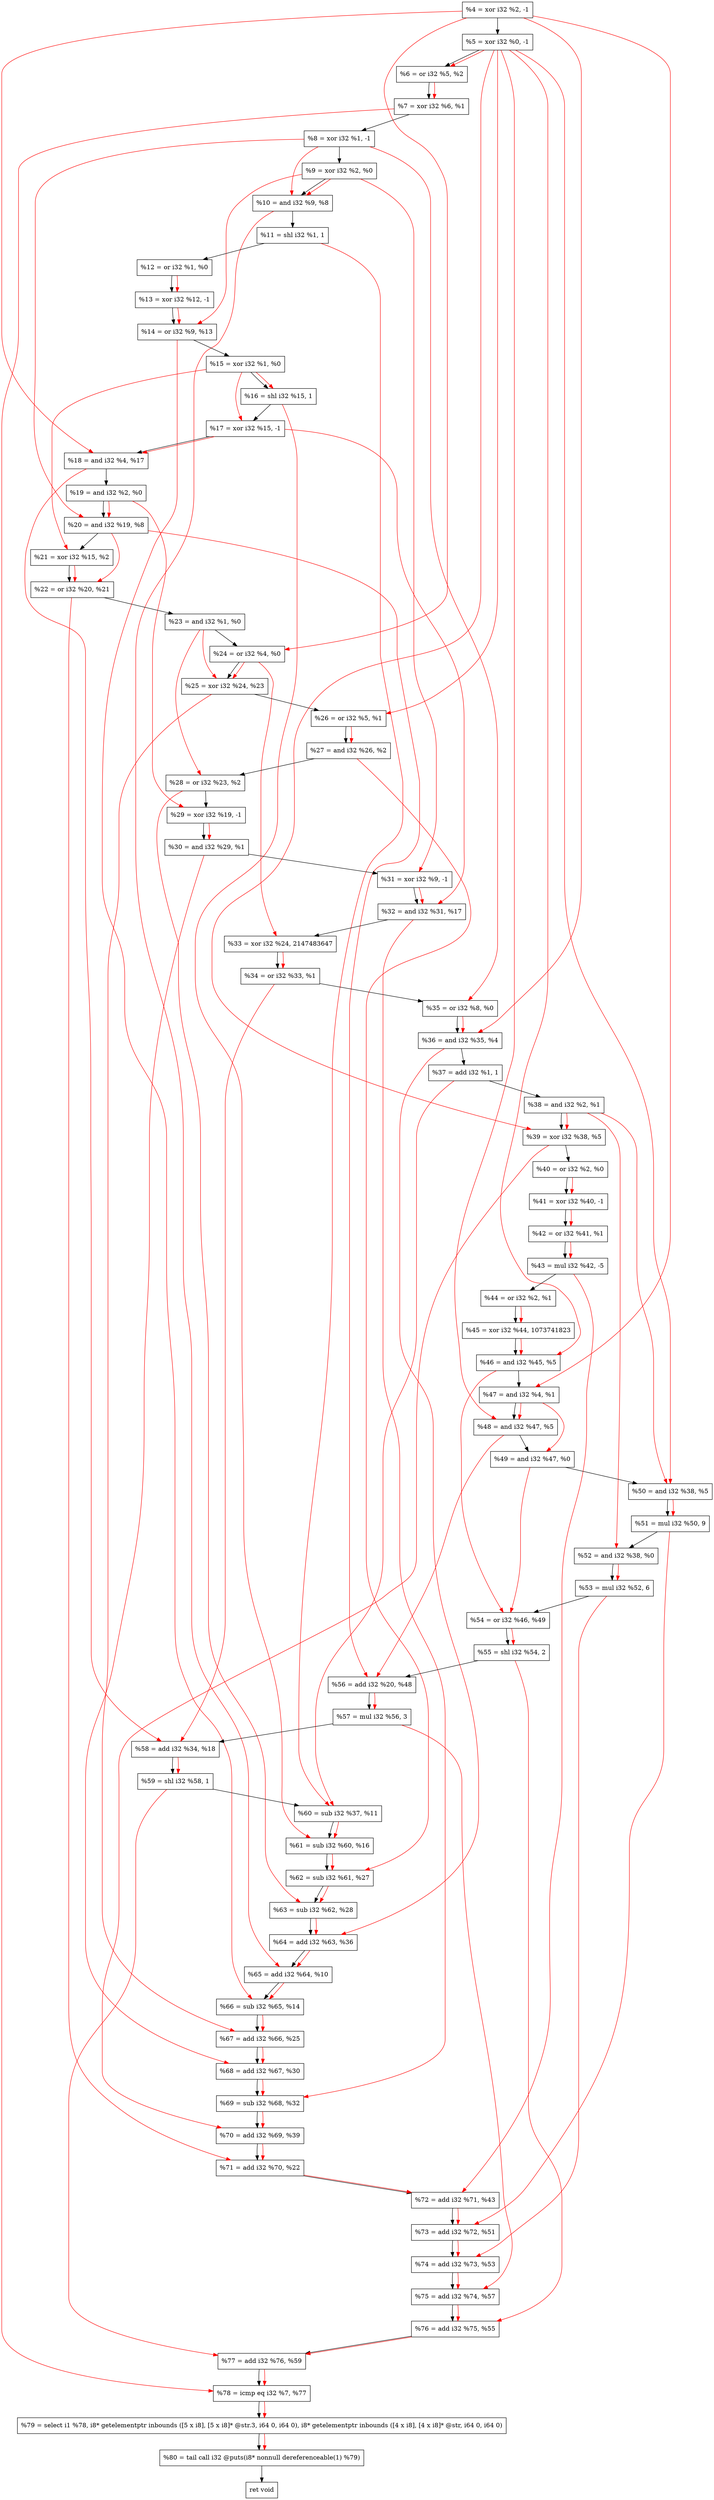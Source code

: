 digraph "DFG for'crackme' function" {
	Node0xe96e90[shape=record, label="  %4 = xor i32 %2, -1"];
	Node0xe96f50[shape=record, label="  %5 = xor i32 %0, -1"];
	Node0xe96fc0[shape=record, label="  %6 = or i32 %5, %2"];
	Node0xe97030[shape=record, label="  %7 = xor i32 %6, %1"];
	Node0xe970a0[shape=record, label="  %8 = xor i32 %1, -1"];
	Node0xe97110[shape=record, label="  %9 = xor i32 %2, %0"];
	Node0xe97180[shape=record, label="  %10 = and i32 %9, %8"];
	Node0xe971f0[shape=record, label="  %11 = shl i32 %1, 1"];
	Node0xe97260[shape=record, label="  %12 = or i32 %1, %0"];
	Node0xe972d0[shape=record, label="  %13 = xor i32 %12, -1"];
	Node0xe97340[shape=record, label="  %14 = or i32 %9, %13"];
	Node0xe973b0[shape=record, label="  %15 = xor i32 %1, %0"];
	Node0xe97420[shape=record, label="  %16 = shl i32 %15, 1"];
	Node0xe97490[shape=record, label="  %17 = xor i32 %15, -1"];
	Node0xe97500[shape=record, label="  %18 = and i32 %4, %17"];
	Node0xe97570[shape=record, label="  %19 = and i32 %2, %0"];
	Node0xe975e0[shape=record, label="  %20 = and i32 %19, %8"];
	Node0xe97650[shape=record, label="  %21 = xor i32 %15, %2"];
	Node0xe976c0[shape=record, label="  %22 = or i32 %20, %21"];
	Node0xe97730[shape=record, label="  %23 = and i32 %1, %0"];
	Node0xe977a0[shape=record, label="  %24 = or i32 %4, %0"];
	Node0xe97810[shape=record, label="  %25 = xor i32 %24, %23"];
	Node0xe97880[shape=record, label="  %26 = or i32 %5, %1"];
	Node0xe978f0[shape=record, label="  %27 = and i32 %26, %2"];
	Node0xe97960[shape=record, label="  %28 = or i32 %23, %2"];
	Node0xe979d0[shape=record, label="  %29 = xor i32 %19, -1"];
	Node0xe97a40[shape=record, label="  %30 = and i32 %29, %1"];
	Node0xe97ab0[shape=record, label="  %31 = xor i32 %9, -1"];
	Node0xe97b20[shape=record, label="  %32 = and i32 %31, %17"];
	Node0xe97dd0[shape=record, label="  %33 = xor i32 %24, 2147483647"];
	Node0xe97e40[shape=record, label="  %34 = or i32 %33, %1"];
	Node0xe97eb0[shape=record, label="  %35 = or i32 %8, %0"];
	Node0xe97f20[shape=record, label="  %36 = and i32 %35, %4"];
	Node0xe97f90[shape=record, label="  %37 = add i32 %1, 1"];
	Node0xe98000[shape=record, label="  %38 = and i32 %2, %1"];
	Node0xe98070[shape=record, label="  %39 = xor i32 %38, %5"];
	Node0xe980e0[shape=record, label="  %40 = or i32 %2, %0"];
	Node0xe98150[shape=record, label="  %41 = xor i32 %40, -1"];
	Node0xe981c0[shape=record, label="  %42 = or i32 %41, %1"];
	Node0xe98260[shape=record, label="  %43 = mul i32 %42, -5"];
	Node0xe982d0[shape=record, label="  %44 = or i32 %2, %1"];
	Node0xe98370[shape=record, label="  %45 = xor i32 %44, 1073741823"];
	Node0xe983e0[shape=record, label="  %46 = and i32 %45, %5"];
	Node0xe98450[shape=record, label="  %47 = and i32 %4, %1"];
	Node0xe984c0[shape=record, label="  %48 = and i32 %47, %5"];
	Node0xe98530[shape=record, label="  %49 = and i32 %47, %0"];
	Node0xe985a0[shape=record, label="  %50 = and i32 %38, %5"];
	Node0xe98640[shape=record, label="  %51 = mul i32 %50, 9"];
	Node0xe986b0[shape=record, label="  %52 = and i32 %38, %0"];
	Node0xe98750[shape=record, label="  %53 = mul i32 %52, 6"];
	Node0xe987c0[shape=record, label="  %54 = or i32 %46, %49"];
	Node0xe98860[shape=record, label="  %55 = shl i32 %54, 2"];
	Node0xe988d0[shape=record, label="  %56 = add i32 %20, %48"];
	Node0xe98970[shape=record, label="  %57 = mul i32 %56, 3"];
	Node0xe989e0[shape=record, label="  %58 = add i32 %34, %18"];
	Node0xe98a50[shape=record, label="  %59 = shl i32 %58, 1"];
	Node0xe98ac0[shape=record, label="  %60 = sub i32 %37, %11"];
	Node0xe98b30[shape=record, label="  %61 = sub i32 %60, %16"];
	Node0xe98ba0[shape=record, label="  %62 = sub i32 %61, %27"];
	Node0xe98c10[shape=record, label="  %63 = sub i32 %62, %28"];
	Node0xe98c80[shape=record, label="  %64 = add i32 %63, %36"];
	Node0xe99100[shape=record, label="  %65 = add i32 %64, %10"];
	Node0xe99170[shape=record, label="  %66 = sub i32 %65, %14"];
	Node0xe991e0[shape=record, label="  %67 = add i32 %66, %25"];
	Node0xe99250[shape=record, label="  %68 = add i32 %67, %30"];
	Node0xe992c0[shape=record, label="  %69 = sub i32 %68, %32"];
	Node0xe99330[shape=record, label="  %70 = add i32 %69, %39"];
	Node0xe993a0[shape=record, label="  %71 = add i32 %70, %22"];
	Node0xe99410[shape=record, label="  %72 = add i32 %71, %43"];
	Node0xe99480[shape=record, label="  %73 = add i32 %72, %51"];
	Node0xe994f0[shape=record, label="  %74 = add i32 %73, %53"];
	Node0xe99560[shape=record, label="  %75 = add i32 %74, %57"];
	Node0xe995d0[shape=record, label="  %76 = add i32 %75, %55"];
	Node0xe99640[shape=record, label="  %77 = add i32 %76, %59"];
	Node0xe996b0[shape=record, label="  %78 = icmp eq i32 %7, %77"];
	Node0xe37268[shape=record, label="  %79 = select i1 %78, i8* getelementptr inbounds ([5 x i8], [5 x i8]* @str.3, i64 0, i64 0), i8* getelementptr inbounds ([4 x i8], [4 x i8]* @str, i64 0, i64 0)"];
	Node0xe99940[shape=record, label="  %80 = tail call i32 @puts(i8* nonnull dereferenceable(1) %79)"];
	Node0xe99990[shape=record, label="  ret void"];
	Node0xe96e90 -> Node0xe96f50;
	Node0xe96f50 -> Node0xe96fc0;
	Node0xe96fc0 -> Node0xe97030;
	Node0xe97030 -> Node0xe970a0;
	Node0xe970a0 -> Node0xe97110;
	Node0xe97110 -> Node0xe97180;
	Node0xe97180 -> Node0xe971f0;
	Node0xe971f0 -> Node0xe97260;
	Node0xe97260 -> Node0xe972d0;
	Node0xe972d0 -> Node0xe97340;
	Node0xe97340 -> Node0xe973b0;
	Node0xe973b0 -> Node0xe97420;
	Node0xe97420 -> Node0xe97490;
	Node0xe97490 -> Node0xe97500;
	Node0xe97500 -> Node0xe97570;
	Node0xe97570 -> Node0xe975e0;
	Node0xe975e0 -> Node0xe97650;
	Node0xe97650 -> Node0xe976c0;
	Node0xe976c0 -> Node0xe97730;
	Node0xe97730 -> Node0xe977a0;
	Node0xe977a0 -> Node0xe97810;
	Node0xe97810 -> Node0xe97880;
	Node0xe97880 -> Node0xe978f0;
	Node0xe978f0 -> Node0xe97960;
	Node0xe97960 -> Node0xe979d0;
	Node0xe979d0 -> Node0xe97a40;
	Node0xe97a40 -> Node0xe97ab0;
	Node0xe97ab0 -> Node0xe97b20;
	Node0xe97b20 -> Node0xe97dd0;
	Node0xe97dd0 -> Node0xe97e40;
	Node0xe97e40 -> Node0xe97eb0;
	Node0xe97eb0 -> Node0xe97f20;
	Node0xe97f20 -> Node0xe97f90;
	Node0xe97f90 -> Node0xe98000;
	Node0xe98000 -> Node0xe98070;
	Node0xe98070 -> Node0xe980e0;
	Node0xe980e0 -> Node0xe98150;
	Node0xe98150 -> Node0xe981c0;
	Node0xe981c0 -> Node0xe98260;
	Node0xe98260 -> Node0xe982d0;
	Node0xe982d0 -> Node0xe98370;
	Node0xe98370 -> Node0xe983e0;
	Node0xe983e0 -> Node0xe98450;
	Node0xe98450 -> Node0xe984c0;
	Node0xe984c0 -> Node0xe98530;
	Node0xe98530 -> Node0xe985a0;
	Node0xe985a0 -> Node0xe98640;
	Node0xe98640 -> Node0xe986b0;
	Node0xe986b0 -> Node0xe98750;
	Node0xe98750 -> Node0xe987c0;
	Node0xe987c0 -> Node0xe98860;
	Node0xe98860 -> Node0xe988d0;
	Node0xe988d0 -> Node0xe98970;
	Node0xe98970 -> Node0xe989e0;
	Node0xe989e0 -> Node0xe98a50;
	Node0xe98a50 -> Node0xe98ac0;
	Node0xe98ac0 -> Node0xe98b30;
	Node0xe98b30 -> Node0xe98ba0;
	Node0xe98ba0 -> Node0xe98c10;
	Node0xe98c10 -> Node0xe98c80;
	Node0xe98c80 -> Node0xe99100;
	Node0xe99100 -> Node0xe99170;
	Node0xe99170 -> Node0xe991e0;
	Node0xe991e0 -> Node0xe99250;
	Node0xe99250 -> Node0xe992c0;
	Node0xe992c0 -> Node0xe99330;
	Node0xe99330 -> Node0xe993a0;
	Node0xe993a0 -> Node0xe99410;
	Node0xe99410 -> Node0xe99480;
	Node0xe99480 -> Node0xe994f0;
	Node0xe994f0 -> Node0xe99560;
	Node0xe99560 -> Node0xe995d0;
	Node0xe995d0 -> Node0xe99640;
	Node0xe99640 -> Node0xe996b0;
	Node0xe996b0 -> Node0xe37268;
	Node0xe37268 -> Node0xe99940;
	Node0xe99940 -> Node0xe99990;
edge [color=red]
	Node0xe96f50 -> Node0xe96fc0;
	Node0xe96fc0 -> Node0xe97030;
	Node0xe97110 -> Node0xe97180;
	Node0xe970a0 -> Node0xe97180;
	Node0xe97260 -> Node0xe972d0;
	Node0xe97110 -> Node0xe97340;
	Node0xe972d0 -> Node0xe97340;
	Node0xe973b0 -> Node0xe97420;
	Node0xe973b0 -> Node0xe97490;
	Node0xe96e90 -> Node0xe97500;
	Node0xe97490 -> Node0xe97500;
	Node0xe97570 -> Node0xe975e0;
	Node0xe970a0 -> Node0xe975e0;
	Node0xe973b0 -> Node0xe97650;
	Node0xe975e0 -> Node0xe976c0;
	Node0xe97650 -> Node0xe976c0;
	Node0xe96e90 -> Node0xe977a0;
	Node0xe977a0 -> Node0xe97810;
	Node0xe97730 -> Node0xe97810;
	Node0xe96f50 -> Node0xe97880;
	Node0xe97880 -> Node0xe978f0;
	Node0xe97730 -> Node0xe97960;
	Node0xe97570 -> Node0xe979d0;
	Node0xe979d0 -> Node0xe97a40;
	Node0xe97110 -> Node0xe97ab0;
	Node0xe97ab0 -> Node0xe97b20;
	Node0xe97490 -> Node0xe97b20;
	Node0xe977a0 -> Node0xe97dd0;
	Node0xe97dd0 -> Node0xe97e40;
	Node0xe970a0 -> Node0xe97eb0;
	Node0xe97eb0 -> Node0xe97f20;
	Node0xe96e90 -> Node0xe97f20;
	Node0xe98000 -> Node0xe98070;
	Node0xe96f50 -> Node0xe98070;
	Node0xe980e0 -> Node0xe98150;
	Node0xe98150 -> Node0xe981c0;
	Node0xe981c0 -> Node0xe98260;
	Node0xe982d0 -> Node0xe98370;
	Node0xe98370 -> Node0xe983e0;
	Node0xe96f50 -> Node0xe983e0;
	Node0xe96e90 -> Node0xe98450;
	Node0xe98450 -> Node0xe984c0;
	Node0xe96f50 -> Node0xe984c0;
	Node0xe98450 -> Node0xe98530;
	Node0xe98000 -> Node0xe985a0;
	Node0xe96f50 -> Node0xe985a0;
	Node0xe985a0 -> Node0xe98640;
	Node0xe98000 -> Node0xe986b0;
	Node0xe986b0 -> Node0xe98750;
	Node0xe983e0 -> Node0xe987c0;
	Node0xe98530 -> Node0xe987c0;
	Node0xe987c0 -> Node0xe98860;
	Node0xe975e0 -> Node0xe988d0;
	Node0xe984c0 -> Node0xe988d0;
	Node0xe988d0 -> Node0xe98970;
	Node0xe97e40 -> Node0xe989e0;
	Node0xe97500 -> Node0xe989e0;
	Node0xe989e0 -> Node0xe98a50;
	Node0xe97f90 -> Node0xe98ac0;
	Node0xe971f0 -> Node0xe98ac0;
	Node0xe98ac0 -> Node0xe98b30;
	Node0xe97420 -> Node0xe98b30;
	Node0xe98b30 -> Node0xe98ba0;
	Node0xe978f0 -> Node0xe98ba0;
	Node0xe98ba0 -> Node0xe98c10;
	Node0xe97960 -> Node0xe98c10;
	Node0xe98c10 -> Node0xe98c80;
	Node0xe97f20 -> Node0xe98c80;
	Node0xe98c80 -> Node0xe99100;
	Node0xe97180 -> Node0xe99100;
	Node0xe99100 -> Node0xe99170;
	Node0xe97340 -> Node0xe99170;
	Node0xe99170 -> Node0xe991e0;
	Node0xe97810 -> Node0xe991e0;
	Node0xe991e0 -> Node0xe99250;
	Node0xe97a40 -> Node0xe99250;
	Node0xe99250 -> Node0xe992c0;
	Node0xe97b20 -> Node0xe992c0;
	Node0xe992c0 -> Node0xe99330;
	Node0xe98070 -> Node0xe99330;
	Node0xe99330 -> Node0xe993a0;
	Node0xe976c0 -> Node0xe993a0;
	Node0xe993a0 -> Node0xe99410;
	Node0xe98260 -> Node0xe99410;
	Node0xe99410 -> Node0xe99480;
	Node0xe98640 -> Node0xe99480;
	Node0xe99480 -> Node0xe994f0;
	Node0xe98750 -> Node0xe994f0;
	Node0xe994f0 -> Node0xe99560;
	Node0xe98970 -> Node0xe99560;
	Node0xe99560 -> Node0xe995d0;
	Node0xe98860 -> Node0xe995d0;
	Node0xe995d0 -> Node0xe99640;
	Node0xe98a50 -> Node0xe99640;
	Node0xe97030 -> Node0xe996b0;
	Node0xe99640 -> Node0xe996b0;
	Node0xe996b0 -> Node0xe37268;
	Node0xe37268 -> Node0xe99940;
}
